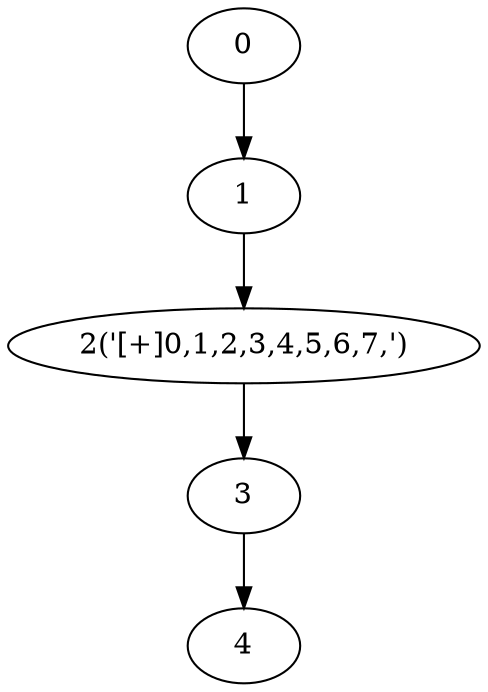 digraph g {
	0 ;
	1 ;
	2 [label="2('[+]0,1,2,3,4,5,6,7,')"];
	3 ;
	4 ;
	0->1;
	1->2;
	2->3;
	3->4;
}
